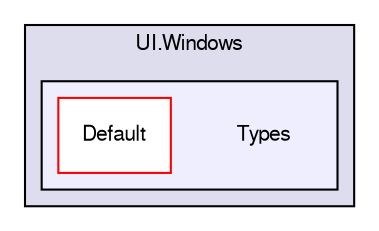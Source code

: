 digraph "Types" {
  compound=true
  node [ fontsize="10", fontname="FreeSans"];
  edge [ labelfontsize="10", labelfontname="FreeSans"];
  subgraph clusterdir_840d7d22eff27a012a388f4c953ffb27 {
    graph [ bgcolor="#ddddee", pencolor="black", label="UI.Windows" fontname="FreeSans", fontsize="10", URL="dir_840d7d22eff27a012a388f4c953ffb27.html"]
  subgraph clusterdir_cbc9753bd454e06ea6619db6af990353 {
    graph [ bgcolor="#eeeeff", pencolor="black", label="" URL="dir_cbc9753bd454e06ea6619db6af990353.html"];
    dir_cbc9753bd454e06ea6619db6af990353 [shape=plaintext label="Types"];
    dir_3d997fa399aac7f5a0c273361fe3794e [shape=box label="Default" color="red" fillcolor="white" style="filled" URL="dir_3d997fa399aac7f5a0c273361fe3794e.html"];
  }
  }
}
